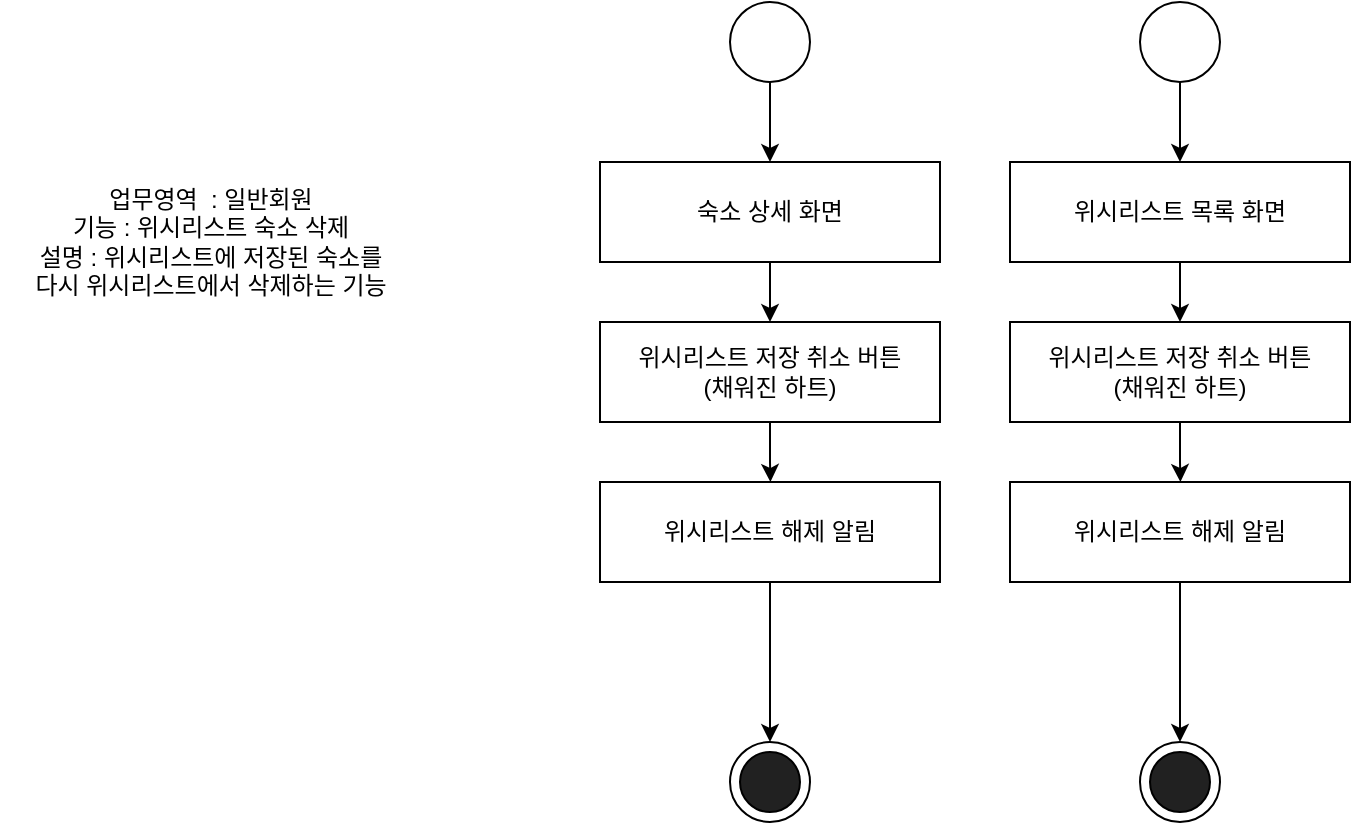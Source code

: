 <mxfile version="12.4.3" type="device" pages="1"><diagram id="Oa9L7knZ7J5j9yQcJq86" name="Page-1"><mxGraphModel dx="1342" dy="589" grid="1" gridSize="10" guides="1" tooltips="1" connect="1" arrows="1" fold="1" page="1" pageScale="1" pageWidth="827" pageHeight="1169" math="0" shadow="0"><root><mxCell id="0"/><mxCell id="1" parent="0"/><mxCell id="E6Z8HjIN5yPOnwhXo9if-9" value="" style="edgeStyle=orthogonalEdgeStyle;rounded=0;orthogonalLoop=1;jettySize=auto;html=1;" parent="1" source="E6Z8HjIN5yPOnwhXo9if-1" edge="1"><mxGeometry relative="1" as="geometry"><mxPoint x="440" y="100" as="targetPoint"/></mxGeometry></mxCell><mxCell id="E6Z8HjIN5yPOnwhXo9if-1" value="" style="ellipse;whiteSpace=wrap;html=1;aspect=fixed;" parent="1" vertex="1"><mxGeometry x="420" y="20" width="40" height="40" as="geometry"/></mxCell><mxCell id="E6Z8HjIN5yPOnwhXo9if-12" value="" style="edgeStyle=orthogonalEdgeStyle;rounded=0;orthogonalLoop=1;jettySize=auto;html=1;" parent="1" source="E6Z8HjIN5yPOnwhXo9if-10" target="E6Z8HjIN5yPOnwhXo9if-11" edge="1"><mxGeometry relative="1" as="geometry"/></mxCell><mxCell id="E6Z8HjIN5yPOnwhXo9if-10" value="숙소 상세 화면" style="rounded=0;whiteSpace=wrap;html=1;" parent="1" vertex="1"><mxGeometry x="355" y="100" width="170" height="50" as="geometry"/></mxCell><mxCell id="E6Z8HjIN5yPOnwhXo9if-14" value="" style="edgeStyle=orthogonalEdgeStyle;rounded=0;orthogonalLoop=1;jettySize=auto;html=1;" parent="1" source="E6Z8HjIN5yPOnwhXo9if-11" edge="1"><mxGeometry relative="1" as="geometry"><mxPoint x="440.207" y="260.0" as="targetPoint"/></mxGeometry></mxCell><mxCell id="E6Z8HjIN5yPOnwhXo9if-11" value="위시리스트 저장 취소 버튼&lt;br&gt;(채워진 하트)" style="rounded=0;whiteSpace=wrap;html=1;" parent="1" vertex="1"><mxGeometry x="355" y="180" width="170" height="50" as="geometry"/></mxCell><mxCell id="E6Z8HjIN5yPOnwhXo9if-21" value="&lt;span style=&quot;white-space: normal&quot;&gt;위시리스트 해제 알림&lt;/span&gt;" style="rounded=0;whiteSpace=wrap;html=1;" parent="1" vertex="1"><mxGeometry x="355" y="260" width="170" height="50" as="geometry"/></mxCell><mxCell id="E6Z8HjIN5yPOnwhXo9if-38" value="&lt;div&gt;업무영역&amp;nbsp; : 일반회원&lt;/div&gt;&lt;div&gt;기능 : 위시리스트 숙소 삭제&lt;/div&gt;&lt;div&gt;설명 : 위시리스트에 저장된 숙소를&lt;/div&gt;&lt;div&gt;다시 위시리스트에서 삭제하는 기능&lt;/div&gt;" style="text;html=1;align=center;verticalAlign=middle;resizable=0;points=[];;autosize=1;" parent="1" vertex="1"><mxGeometry x="55" y="110" width="210" height="60" as="geometry"/></mxCell><mxCell id="JlsSkcfzn30z9gqGYvn--6" value="" style="group" parent="1" vertex="1" connectable="0"><mxGeometry x="420" y="390" width="40" height="40" as="geometry"/></mxCell><mxCell id="E6Z8HjIN5yPOnwhXo9if-31" value="" style="ellipse;whiteSpace=wrap;html=1;aspect=fixed;" parent="JlsSkcfzn30z9gqGYvn--6" vertex="1"><mxGeometry width="40" height="40" as="geometry"/></mxCell><mxCell id="E6Z8HjIN5yPOnwhXo9if-33" value="" style="ellipse;whiteSpace=wrap;html=1;aspect=fixed;fillColor=#212121;" parent="JlsSkcfzn30z9gqGYvn--6" vertex="1"><mxGeometry x="5" y="5" width="30" height="30" as="geometry"/></mxCell><mxCell id="JlsSkcfzn30z9gqGYvn--14" value="" style="edgeStyle=orthogonalEdgeStyle;rounded=0;orthogonalLoop=1;jettySize=auto;html=1;" parent="1" edge="1"><mxGeometry relative="1" as="geometry"><mxPoint x="440" y="390" as="targetPoint"/><mxPoint x="440" y="310" as="sourcePoint"/></mxGeometry></mxCell><mxCell id="RXXhO1wxW3PEqSUMUrUj-1" value="" style="edgeStyle=orthogonalEdgeStyle;rounded=0;orthogonalLoop=1;jettySize=auto;html=1;" edge="1" parent="1" source="RXXhO1wxW3PEqSUMUrUj-2"><mxGeometry relative="1" as="geometry"><mxPoint x="645" y="100" as="targetPoint"/></mxGeometry></mxCell><mxCell id="RXXhO1wxW3PEqSUMUrUj-2" value="" style="ellipse;whiteSpace=wrap;html=1;aspect=fixed;" vertex="1" parent="1"><mxGeometry x="625" y="20" width="40" height="40" as="geometry"/></mxCell><mxCell id="RXXhO1wxW3PEqSUMUrUj-3" value="" style="edgeStyle=orthogonalEdgeStyle;rounded=0;orthogonalLoop=1;jettySize=auto;html=1;" edge="1" parent="1" source="RXXhO1wxW3PEqSUMUrUj-4" target="RXXhO1wxW3PEqSUMUrUj-6"><mxGeometry relative="1" as="geometry"/></mxCell><mxCell id="RXXhO1wxW3PEqSUMUrUj-4" value="위시리스트 목록 화면" style="rounded=0;whiteSpace=wrap;html=1;" vertex="1" parent="1"><mxGeometry x="560" y="100" width="170" height="50" as="geometry"/></mxCell><mxCell id="RXXhO1wxW3PEqSUMUrUj-5" value="" style="edgeStyle=orthogonalEdgeStyle;rounded=0;orthogonalLoop=1;jettySize=auto;html=1;" edge="1" parent="1" source="RXXhO1wxW3PEqSUMUrUj-6"><mxGeometry relative="1" as="geometry"><mxPoint x="645.207" y="260.0" as="targetPoint"/></mxGeometry></mxCell><mxCell id="RXXhO1wxW3PEqSUMUrUj-6" value="위시리스트 저장 취소 버튼&lt;br&gt;(채워진 하트)" style="rounded=0;whiteSpace=wrap;html=1;" vertex="1" parent="1"><mxGeometry x="560" y="180" width="170" height="50" as="geometry"/></mxCell><mxCell id="RXXhO1wxW3PEqSUMUrUj-7" value="&lt;span style=&quot;white-space: normal&quot;&gt;위시리스트 해제 알림&lt;/span&gt;" style="rounded=0;whiteSpace=wrap;html=1;" vertex="1" parent="1"><mxGeometry x="560" y="260" width="170" height="50" as="geometry"/></mxCell><mxCell id="RXXhO1wxW3PEqSUMUrUj-8" value="" style="group" vertex="1" connectable="0" parent="1"><mxGeometry x="625" y="390" width="40" height="40" as="geometry"/></mxCell><mxCell id="RXXhO1wxW3PEqSUMUrUj-9" value="" style="ellipse;whiteSpace=wrap;html=1;aspect=fixed;" vertex="1" parent="RXXhO1wxW3PEqSUMUrUj-8"><mxGeometry width="40" height="40" as="geometry"/></mxCell><mxCell id="RXXhO1wxW3PEqSUMUrUj-10" value="" style="ellipse;whiteSpace=wrap;html=1;aspect=fixed;fillColor=#212121;" vertex="1" parent="RXXhO1wxW3PEqSUMUrUj-8"><mxGeometry x="5" y="5" width="30" height="30" as="geometry"/></mxCell><mxCell id="RXXhO1wxW3PEqSUMUrUj-11" value="" style="edgeStyle=orthogonalEdgeStyle;rounded=0;orthogonalLoop=1;jettySize=auto;html=1;" edge="1" parent="1"><mxGeometry relative="1" as="geometry"><mxPoint x="645" y="390" as="targetPoint"/><mxPoint x="645" y="310" as="sourcePoint"/></mxGeometry></mxCell></root></mxGraphModel></diagram></mxfile>